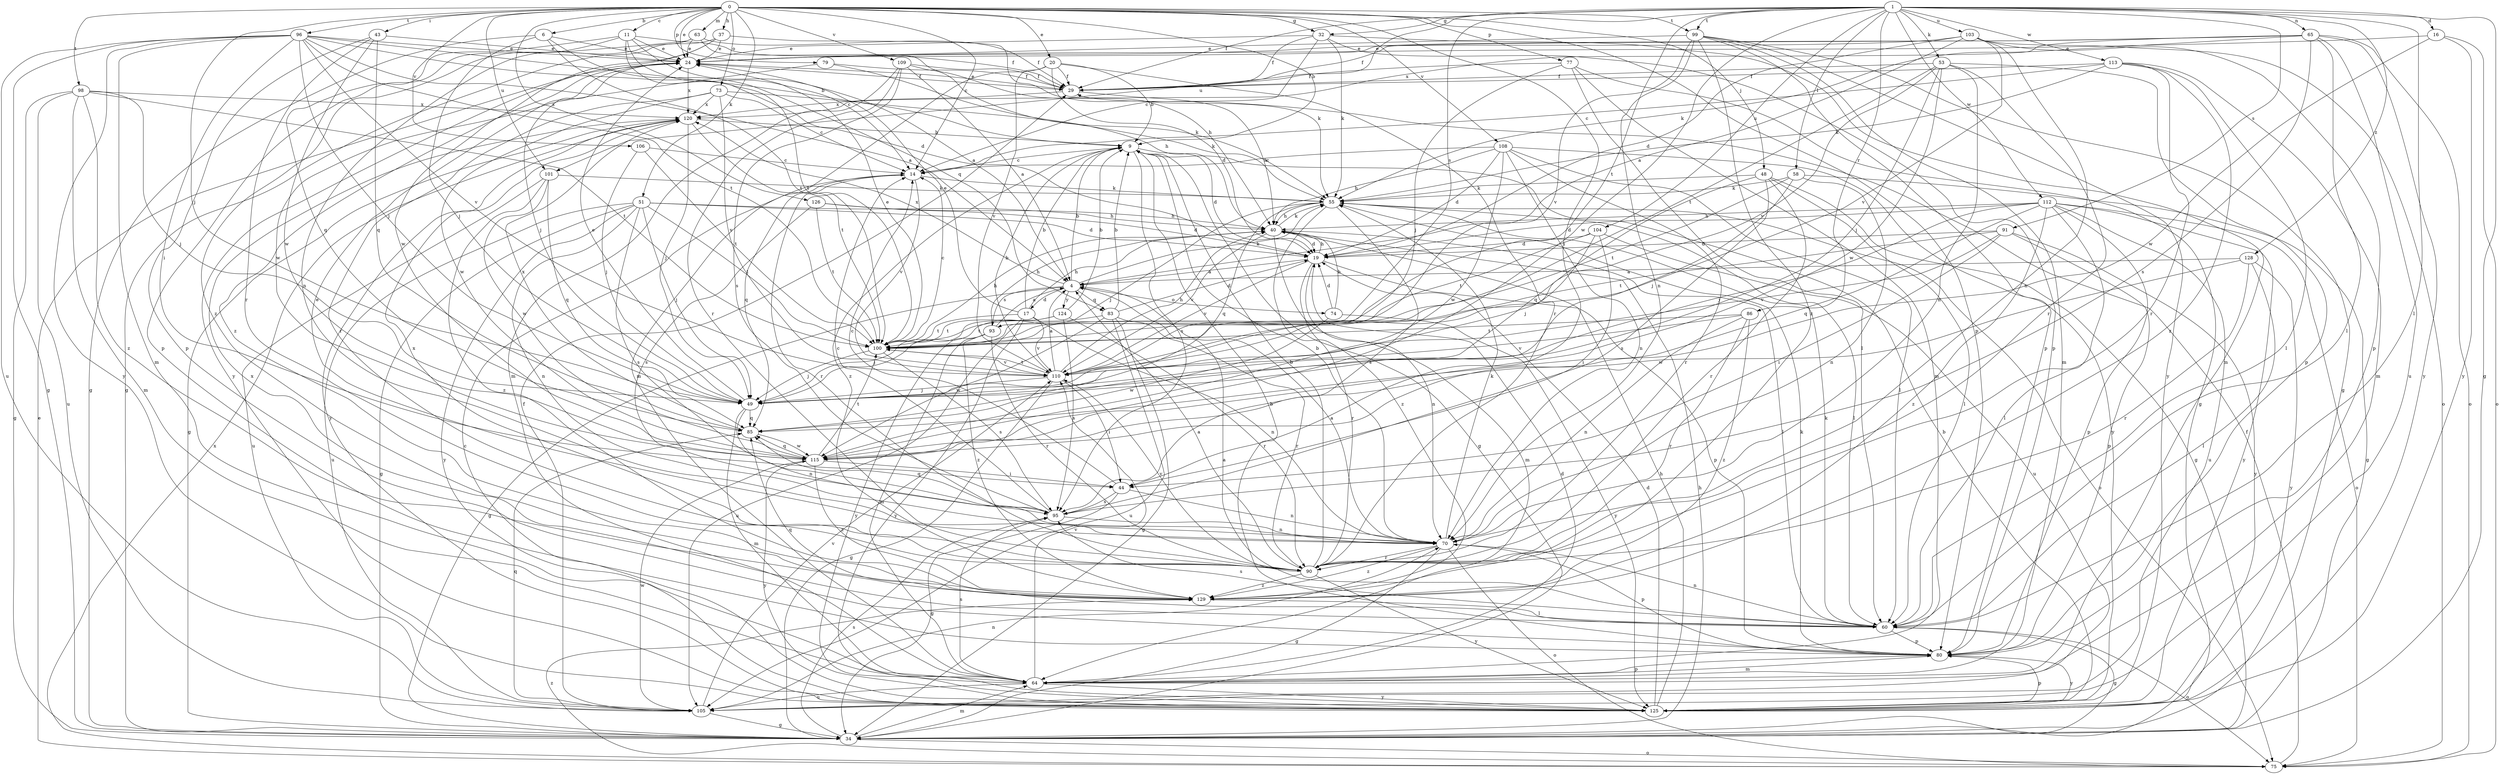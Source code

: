 strict digraph  {
0;
1;
4;
6;
9;
11;
14;
16;
17;
19;
20;
24;
29;
32;
34;
37;
40;
43;
44;
48;
49;
51;
53;
55;
58;
60;
63;
64;
65;
70;
73;
74;
75;
77;
79;
80;
83;
85;
86;
90;
91;
93;
95;
96;
98;
99;
100;
101;
103;
104;
105;
106;
108;
109;
110;
112;
113;
115;
120;
124;
125;
126;
128;
129;
0 -> 6  [label=b];
0 -> 9  [label=b];
0 -> 11  [label=c];
0 -> 14  [label=c];
0 -> 20  [label=e];
0 -> 24  [label=e];
0 -> 32  [label=g];
0 -> 37  [label=h];
0 -> 43  [label=i];
0 -> 44  [label=i];
0 -> 48  [label=j];
0 -> 49  [label=j];
0 -> 51  [label=k];
0 -> 63  [label=m];
0 -> 73  [label=o];
0 -> 77  [label=p];
0 -> 79  [label=p];
0 -> 80  [label=p];
0 -> 96  [label=t];
0 -> 98  [label=t];
0 -> 99  [label=t];
0 -> 101  [label=u];
0 -> 106  [label=v];
0 -> 108  [label=v];
0 -> 109  [label=v];
0 -> 126  [label=z];
1 -> 16  [label=d];
1 -> 29  [label=f];
1 -> 32  [label=g];
1 -> 34  [label=g];
1 -> 53  [label=k];
1 -> 58  [label=l];
1 -> 60  [label=l];
1 -> 65  [label=n];
1 -> 86  [label=r];
1 -> 91  [label=s];
1 -> 93  [label=s];
1 -> 99  [label=t];
1 -> 100  [label=t];
1 -> 101  [label=u];
1 -> 103  [label=u];
1 -> 104  [label=u];
1 -> 112  [label=w];
1 -> 113  [label=w];
1 -> 115  [label=w];
1 -> 128  [label=z];
4 -> 9  [label=b];
4 -> 17  [label=d];
4 -> 34  [label=g];
4 -> 55  [label=k];
4 -> 74  [label=o];
4 -> 83  [label=q];
4 -> 93  [label=s];
4 -> 120  [label=x];
4 -> 124  [label=y];
6 -> 24  [label=e];
6 -> 34  [label=g];
6 -> 49  [label=j];
6 -> 83  [label=q];
6 -> 100  [label=t];
9 -> 14  [label=c];
9 -> 19  [label=d];
9 -> 34  [label=g];
9 -> 95  [label=s];
9 -> 129  [label=z];
11 -> 4  [label=a];
11 -> 14  [label=c];
11 -> 24  [label=e];
11 -> 29  [label=f];
11 -> 80  [label=p];
11 -> 85  [label=q];
11 -> 100  [label=t];
14 -> 55  [label=k];
14 -> 85  [label=q];
14 -> 90  [label=r];
14 -> 110  [label=v];
16 -> 24  [label=e];
16 -> 75  [label=o];
16 -> 115  [label=w];
16 -> 125  [label=y];
17 -> 9  [label=b];
17 -> 24  [label=e];
17 -> 40  [label=h];
17 -> 70  [label=n];
17 -> 100  [label=t];
17 -> 105  [label=u];
17 -> 110  [label=v];
17 -> 125  [label=y];
19 -> 4  [label=a];
19 -> 40  [label=h];
19 -> 70  [label=n];
19 -> 80  [label=p];
19 -> 90  [label=r];
19 -> 110  [label=v];
20 -> 9  [label=b];
20 -> 19  [label=d];
20 -> 29  [label=f];
20 -> 64  [label=m];
20 -> 90  [label=r];
20 -> 110  [label=v];
24 -> 29  [label=f];
24 -> 49  [label=j];
24 -> 120  [label=x];
24 -> 129  [label=z];
29 -> 24  [label=e];
29 -> 40  [label=h];
29 -> 120  [label=x];
32 -> 14  [label=c];
32 -> 24  [label=e];
32 -> 29  [label=f];
32 -> 55  [label=k];
32 -> 64  [label=m];
32 -> 80  [label=p];
34 -> 40  [label=h];
34 -> 64  [label=m];
34 -> 75  [label=o];
34 -> 95  [label=s];
37 -> 24  [label=e];
37 -> 34  [label=g];
37 -> 55  [label=k];
37 -> 115  [label=w];
37 -> 125  [label=y];
40 -> 19  [label=d];
40 -> 55  [label=k];
40 -> 60  [label=l];
40 -> 64  [label=m];
40 -> 110  [label=v];
43 -> 24  [label=e];
43 -> 80  [label=p];
43 -> 85  [label=q];
43 -> 90  [label=r];
43 -> 115  [label=w];
44 -> 14  [label=c];
44 -> 34  [label=g];
44 -> 70  [label=n];
44 -> 95  [label=s];
48 -> 34  [label=g];
48 -> 55  [label=k];
48 -> 60  [label=l];
48 -> 85  [label=q];
48 -> 90  [label=r];
48 -> 95  [label=s];
49 -> 24  [label=e];
49 -> 64  [label=m];
49 -> 70  [label=n];
49 -> 85  [label=q];
51 -> 19  [label=d];
51 -> 34  [label=g];
51 -> 40  [label=h];
51 -> 49  [label=j];
51 -> 70  [label=n];
51 -> 95  [label=s];
51 -> 100  [label=t];
51 -> 105  [label=u];
51 -> 125  [label=y];
53 -> 29  [label=f];
53 -> 49  [label=j];
53 -> 70  [label=n];
53 -> 80  [label=p];
53 -> 90  [label=r];
53 -> 100  [label=t];
53 -> 110  [label=v];
53 -> 115  [label=w];
55 -> 40  [label=h];
55 -> 49  [label=j];
55 -> 60  [label=l];
55 -> 75  [label=o];
55 -> 85  [label=q];
55 -> 95  [label=s];
55 -> 129  [label=z];
58 -> 34  [label=g];
58 -> 49  [label=j];
58 -> 55  [label=k];
58 -> 70  [label=n];
58 -> 100  [label=t];
60 -> 4  [label=a];
60 -> 34  [label=g];
60 -> 55  [label=k];
60 -> 70  [label=n];
60 -> 75  [label=o];
60 -> 80  [label=p];
60 -> 85  [label=q];
60 -> 95  [label=s];
60 -> 120  [label=x];
63 -> 24  [label=e];
63 -> 29  [label=f];
63 -> 40  [label=h];
63 -> 70  [label=n];
63 -> 129  [label=z];
64 -> 19  [label=d];
64 -> 80  [label=p];
64 -> 95  [label=s];
64 -> 105  [label=u];
64 -> 110  [label=v];
64 -> 125  [label=y];
65 -> 24  [label=e];
65 -> 29  [label=f];
65 -> 55  [label=k];
65 -> 60  [label=l];
65 -> 75  [label=o];
65 -> 95  [label=s];
65 -> 105  [label=u];
65 -> 120  [label=x];
65 -> 125  [label=y];
70 -> 4  [label=a];
70 -> 9  [label=b];
70 -> 24  [label=e];
70 -> 34  [label=g];
70 -> 55  [label=k];
70 -> 75  [label=o];
70 -> 80  [label=p];
70 -> 90  [label=r];
70 -> 129  [label=z];
73 -> 14  [label=c];
73 -> 55  [label=k];
73 -> 90  [label=r];
73 -> 110  [label=v];
73 -> 115  [label=w];
73 -> 120  [label=x];
74 -> 19  [label=d];
74 -> 40  [label=h];
74 -> 115  [label=w];
74 -> 125  [label=y];
75 -> 24  [label=e];
75 -> 29  [label=f];
75 -> 120  [label=x];
75 -> 129  [label=z];
77 -> 29  [label=f];
77 -> 34  [label=g];
77 -> 49  [label=j];
77 -> 60  [label=l];
77 -> 64  [label=m];
79 -> 29  [label=f];
79 -> 40  [label=h];
79 -> 115  [label=w];
80 -> 9  [label=b];
80 -> 55  [label=k];
80 -> 64  [label=m];
80 -> 125  [label=y];
83 -> 9  [label=b];
83 -> 19  [label=d];
83 -> 34  [label=g];
83 -> 90  [label=r];
83 -> 100  [label=t];
83 -> 105  [label=u];
83 -> 115  [label=w];
85 -> 115  [label=w];
85 -> 120  [label=x];
86 -> 70  [label=n];
86 -> 90  [label=r];
86 -> 100  [label=t];
86 -> 110  [label=v];
86 -> 129  [label=z];
90 -> 4  [label=a];
90 -> 9  [label=b];
90 -> 110  [label=v];
90 -> 120  [label=x];
90 -> 125  [label=y];
90 -> 129  [label=z];
91 -> 19  [label=d];
91 -> 44  [label=i];
91 -> 80  [label=p];
91 -> 100  [label=t];
91 -> 110  [label=v];
91 -> 125  [label=y];
93 -> 4  [label=a];
93 -> 40  [label=h];
93 -> 64  [label=m];
93 -> 90  [label=r];
93 -> 125  [label=y];
93 -> 129  [label=z];
95 -> 14  [label=c];
95 -> 70  [label=n];
95 -> 85  [label=q];
96 -> 4  [label=a];
96 -> 9  [label=b];
96 -> 19  [label=d];
96 -> 24  [label=e];
96 -> 34  [label=g];
96 -> 44  [label=i];
96 -> 49  [label=j];
96 -> 64  [label=m];
96 -> 100  [label=t];
96 -> 105  [label=u];
96 -> 110  [label=v];
96 -> 125  [label=y];
98 -> 34  [label=g];
98 -> 49  [label=j];
98 -> 64  [label=m];
98 -> 100  [label=t];
98 -> 105  [label=u];
98 -> 120  [label=x];
98 -> 129  [label=z];
99 -> 24  [label=e];
99 -> 34  [label=g];
99 -> 64  [label=m];
99 -> 70  [label=n];
99 -> 80  [label=p];
99 -> 110  [label=v];
99 -> 125  [label=y];
99 -> 129  [label=z];
100 -> 14  [label=c];
100 -> 24  [label=e];
100 -> 40  [label=h];
100 -> 49  [label=j];
100 -> 95  [label=s];
100 -> 110  [label=v];
101 -> 55  [label=k];
101 -> 85  [label=q];
101 -> 105  [label=u];
101 -> 115  [label=w];
101 -> 129  [label=z];
103 -> 4  [label=a];
103 -> 19  [label=d];
103 -> 24  [label=e];
103 -> 70  [label=n];
103 -> 75  [label=o];
103 -> 80  [label=p];
103 -> 110  [label=v];
104 -> 19  [label=d];
104 -> 44  [label=i];
104 -> 49  [label=j];
104 -> 100  [label=t];
104 -> 105  [label=u];
105 -> 29  [label=f];
105 -> 34  [label=g];
105 -> 70  [label=n];
105 -> 85  [label=q];
105 -> 110  [label=v];
105 -> 115  [label=w];
106 -> 14  [label=c];
106 -> 49  [label=j];
106 -> 100  [label=t];
108 -> 14  [label=c];
108 -> 19  [label=d];
108 -> 40  [label=h];
108 -> 60  [label=l];
108 -> 70  [label=n];
108 -> 90  [label=r];
108 -> 115  [label=w];
108 -> 125  [label=y];
109 -> 4  [label=a];
109 -> 29  [label=f];
109 -> 55  [label=k];
109 -> 64  [label=m];
109 -> 90  [label=r];
109 -> 95  [label=s];
110 -> 4  [label=a];
110 -> 9  [label=b];
110 -> 34  [label=g];
110 -> 40  [label=h];
110 -> 44  [label=i];
110 -> 49  [label=j];
110 -> 100  [label=t];
112 -> 19  [label=d];
112 -> 40  [label=h];
112 -> 49  [label=j];
112 -> 60  [label=l];
112 -> 75  [label=o];
112 -> 80  [label=p];
112 -> 85  [label=q];
112 -> 105  [label=u];
112 -> 125  [label=y];
112 -> 129  [label=z];
113 -> 14  [label=c];
113 -> 29  [label=f];
113 -> 55  [label=k];
113 -> 60  [label=l];
113 -> 64  [label=m];
113 -> 90  [label=r];
113 -> 129  [label=z];
115 -> 44  [label=i];
115 -> 85  [label=q];
115 -> 100  [label=t];
115 -> 125  [label=y];
115 -> 129  [label=z];
120 -> 9  [label=b];
120 -> 34  [label=g];
120 -> 49  [label=j];
120 -> 100  [label=t];
120 -> 125  [label=y];
124 -> 9  [label=b];
124 -> 49  [label=j];
124 -> 90  [label=r];
124 -> 95  [label=s];
124 -> 100  [label=t];
125 -> 9  [label=b];
125 -> 14  [label=c];
125 -> 19  [label=d];
125 -> 40  [label=h];
125 -> 80  [label=p];
126 -> 19  [label=d];
126 -> 40  [label=h];
126 -> 95  [label=s];
126 -> 100  [label=t];
128 -> 4  [label=a];
128 -> 60  [label=l];
128 -> 90  [label=r];
128 -> 115  [label=w];
128 -> 125  [label=y];
129 -> 60  [label=l];
}
